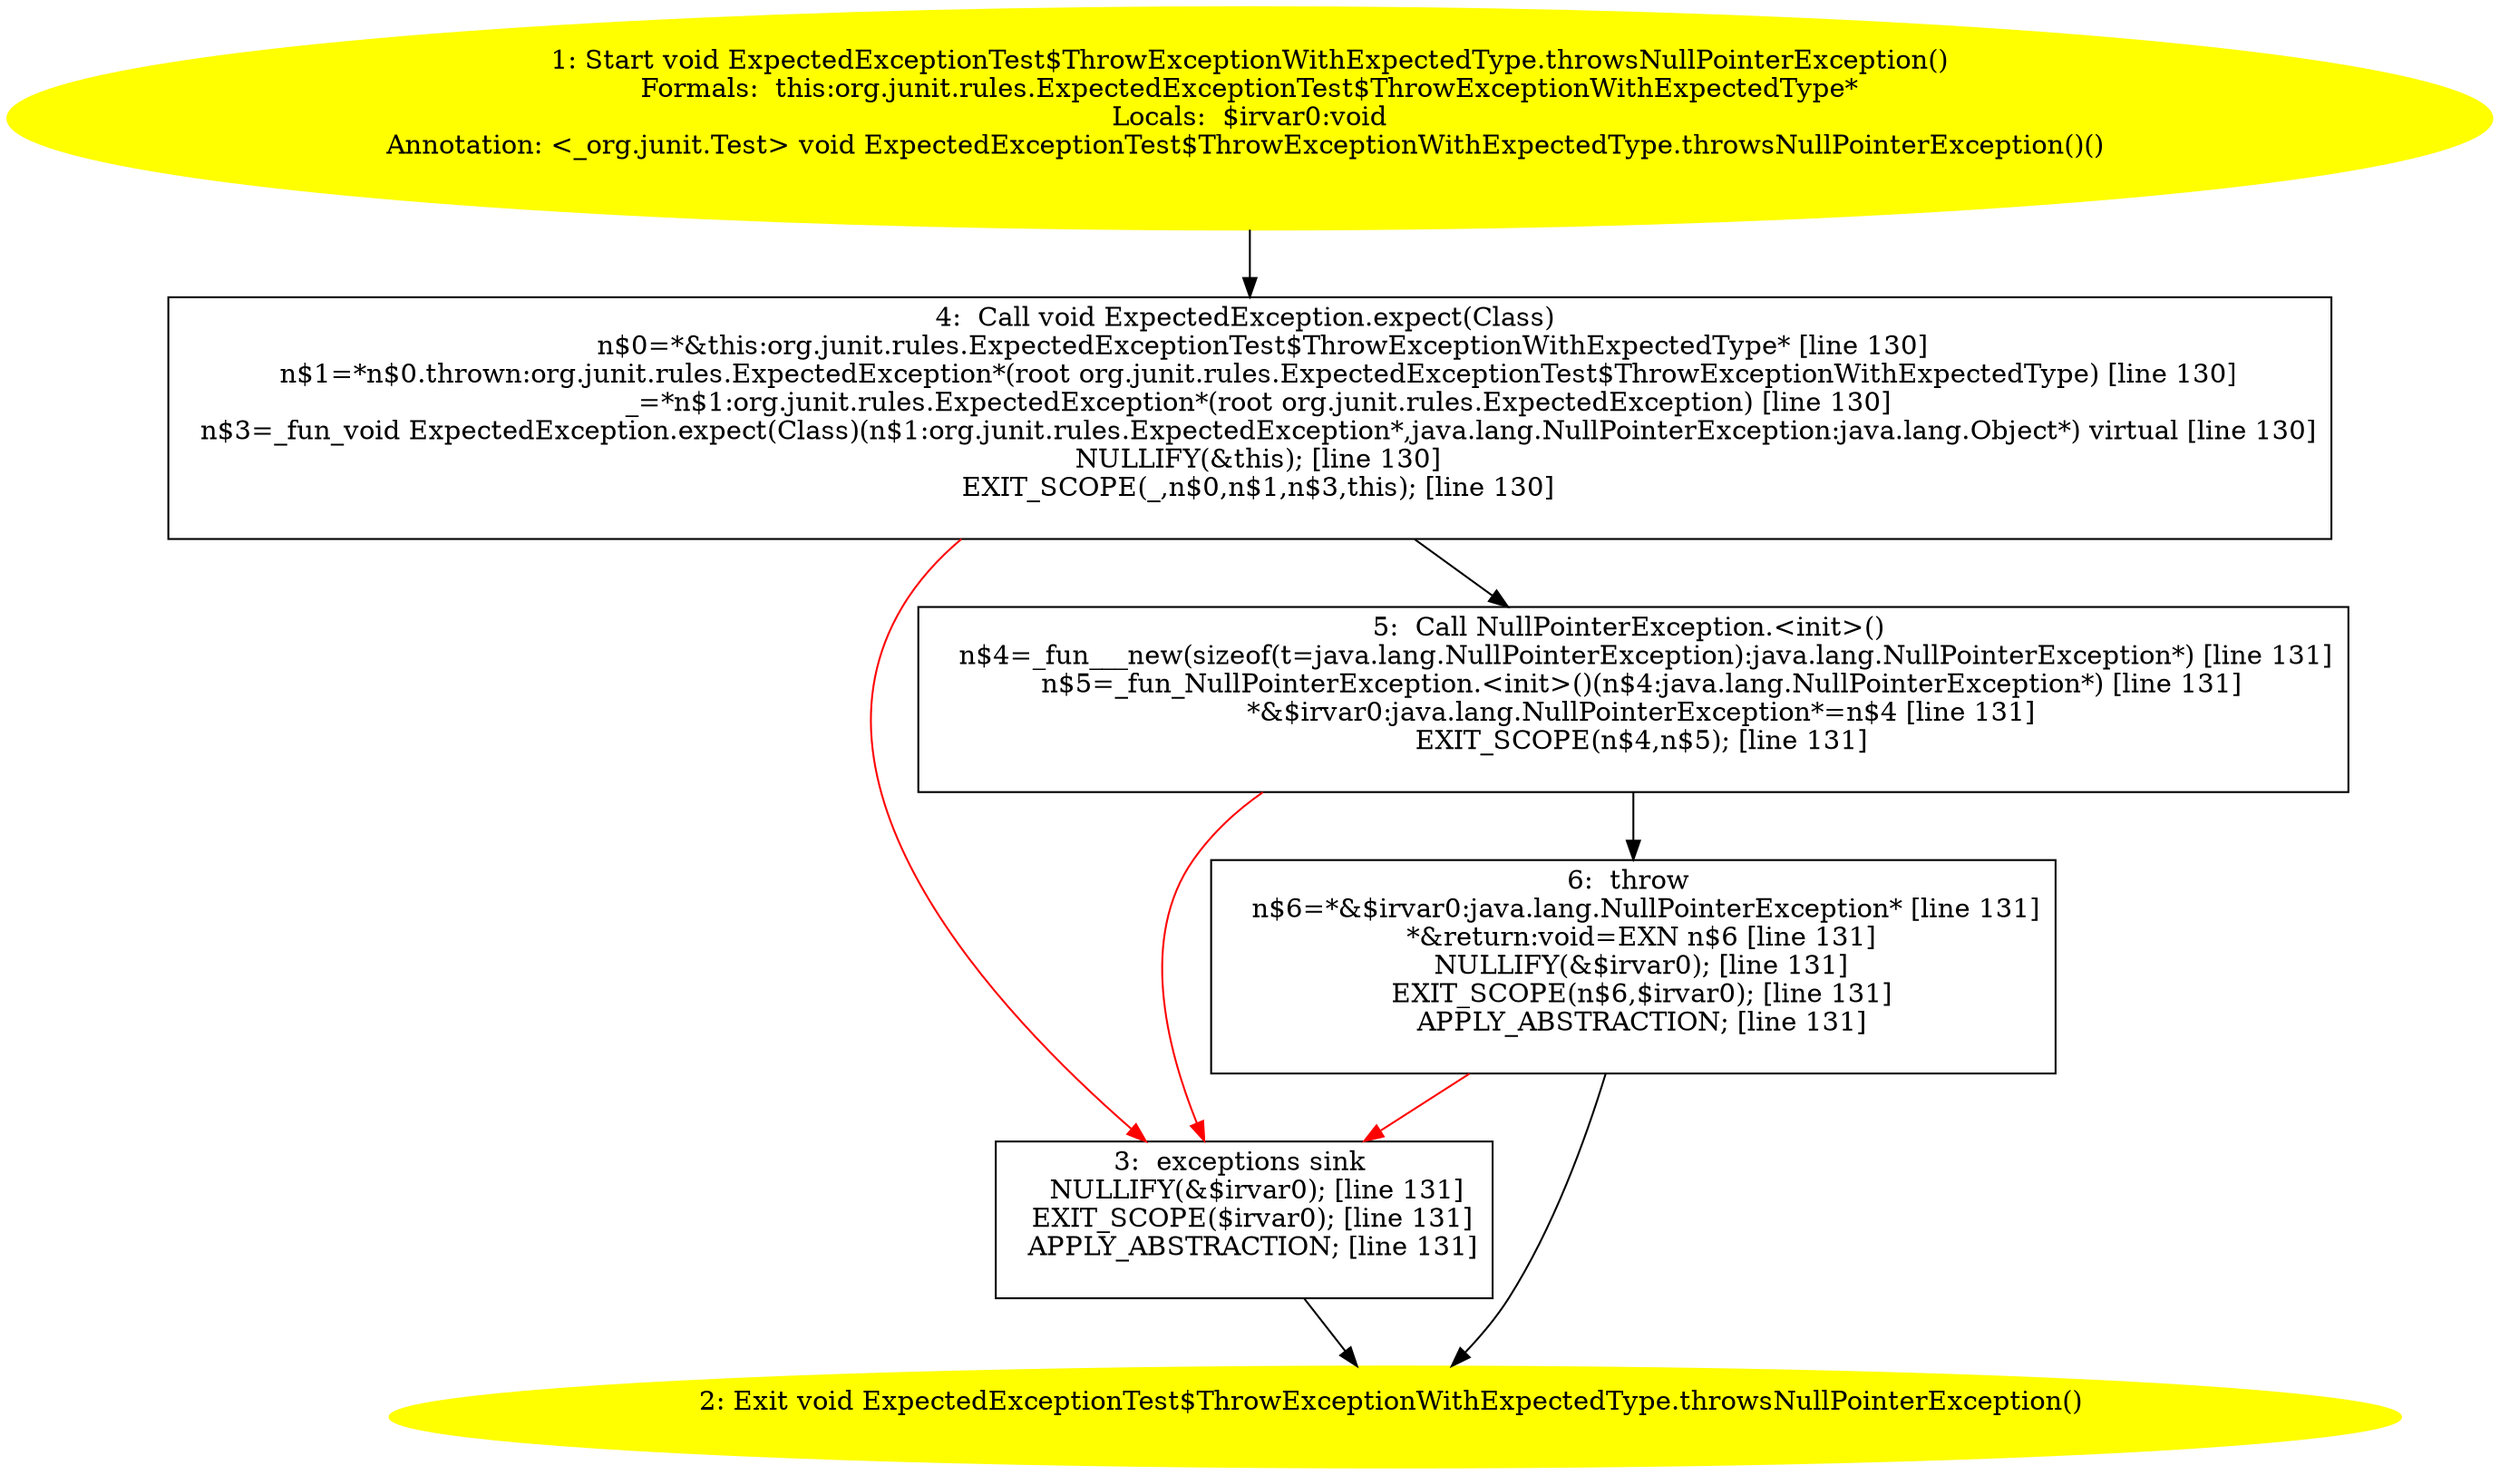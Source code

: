 /* @generated */
digraph cfg {
"org.junit.rules.ExpectedExceptionTest$ThrowExceptionWithExpectedType.throwsNullPointerException():vo.00c44fa22444982926d07b801f99c53f_1" [label="1: Start void ExpectedExceptionTest$ThrowExceptionWithExpectedType.throwsNullPointerException()\nFormals:  this:org.junit.rules.ExpectedExceptionTest$ThrowExceptionWithExpectedType*\nLocals:  $irvar0:void\nAnnotation: <_org.junit.Test> void ExpectedExceptionTest$ThrowExceptionWithExpectedType.throwsNullPointerException()() \n  " color=yellow style=filled]
	

	 "org.junit.rules.ExpectedExceptionTest$ThrowExceptionWithExpectedType.throwsNullPointerException():vo.00c44fa22444982926d07b801f99c53f_1" -> "org.junit.rules.ExpectedExceptionTest$ThrowExceptionWithExpectedType.throwsNullPointerException():vo.00c44fa22444982926d07b801f99c53f_4" ;
"org.junit.rules.ExpectedExceptionTest$ThrowExceptionWithExpectedType.throwsNullPointerException():vo.00c44fa22444982926d07b801f99c53f_2" [label="2: Exit void ExpectedExceptionTest$ThrowExceptionWithExpectedType.throwsNullPointerException() \n  " color=yellow style=filled]
	

"org.junit.rules.ExpectedExceptionTest$ThrowExceptionWithExpectedType.throwsNullPointerException():vo.00c44fa22444982926d07b801f99c53f_3" [label="3:  exceptions sink \n   NULLIFY(&$irvar0); [line 131]\n  EXIT_SCOPE($irvar0); [line 131]\n  APPLY_ABSTRACTION; [line 131]\n " shape="box"]
	

	 "org.junit.rules.ExpectedExceptionTest$ThrowExceptionWithExpectedType.throwsNullPointerException():vo.00c44fa22444982926d07b801f99c53f_3" -> "org.junit.rules.ExpectedExceptionTest$ThrowExceptionWithExpectedType.throwsNullPointerException():vo.00c44fa22444982926d07b801f99c53f_2" ;
"org.junit.rules.ExpectedExceptionTest$ThrowExceptionWithExpectedType.throwsNullPointerException():vo.00c44fa22444982926d07b801f99c53f_4" [label="4:  Call void ExpectedException.expect(Class) \n   n$0=*&this:org.junit.rules.ExpectedExceptionTest$ThrowExceptionWithExpectedType* [line 130]\n  n$1=*n$0.thrown:org.junit.rules.ExpectedException*(root org.junit.rules.ExpectedExceptionTest$ThrowExceptionWithExpectedType) [line 130]\n  _=*n$1:org.junit.rules.ExpectedException*(root org.junit.rules.ExpectedException) [line 130]\n  n$3=_fun_void ExpectedException.expect(Class)(n$1:org.junit.rules.ExpectedException*,java.lang.NullPointerException:java.lang.Object*) virtual [line 130]\n  NULLIFY(&this); [line 130]\n  EXIT_SCOPE(_,n$0,n$1,n$3,this); [line 130]\n " shape="box"]
	

	 "org.junit.rules.ExpectedExceptionTest$ThrowExceptionWithExpectedType.throwsNullPointerException():vo.00c44fa22444982926d07b801f99c53f_4" -> "org.junit.rules.ExpectedExceptionTest$ThrowExceptionWithExpectedType.throwsNullPointerException():vo.00c44fa22444982926d07b801f99c53f_5" ;
	 "org.junit.rules.ExpectedExceptionTest$ThrowExceptionWithExpectedType.throwsNullPointerException():vo.00c44fa22444982926d07b801f99c53f_4" -> "org.junit.rules.ExpectedExceptionTest$ThrowExceptionWithExpectedType.throwsNullPointerException():vo.00c44fa22444982926d07b801f99c53f_3" [color="red" ];
"org.junit.rules.ExpectedExceptionTest$ThrowExceptionWithExpectedType.throwsNullPointerException():vo.00c44fa22444982926d07b801f99c53f_5" [label="5:  Call NullPointerException.<init>() \n   n$4=_fun___new(sizeof(t=java.lang.NullPointerException):java.lang.NullPointerException*) [line 131]\n  n$5=_fun_NullPointerException.<init>()(n$4:java.lang.NullPointerException*) [line 131]\n  *&$irvar0:java.lang.NullPointerException*=n$4 [line 131]\n  EXIT_SCOPE(n$4,n$5); [line 131]\n " shape="box"]
	

	 "org.junit.rules.ExpectedExceptionTest$ThrowExceptionWithExpectedType.throwsNullPointerException():vo.00c44fa22444982926d07b801f99c53f_5" -> "org.junit.rules.ExpectedExceptionTest$ThrowExceptionWithExpectedType.throwsNullPointerException():vo.00c44fa22444982926d07b801f99c53f_6" ;
	 "org.junit.rules.ExpectedExceptionTest$ThrowExceptionWithExpectedType.throwsNullPointerException():vo.00c44fa22444982926d07b801f99c53f_5" -> "org.junit.rules.ExpectedExceptionTest$ThrowExceptionWithExpectedType.throwsNullPointerException():vo.00c44fa22444982926d07b801f99c53f_3" [color="red" ];
"org.junit.rules.ExpectedExceptionTest$ThrowExceptionWithExpectedType.throwsNullPointerException():vo.00c44fa22444982926d07b801f99c53f_6" [label="6:  throw \n   n$6=*&$irvar0:java.lang.NullPointerException* [line 131]\n  *&return:void=EXN n$6 [line 131]\n  NULLIFY(&$irvar0); [line 131]\n  EXIT_SCOPE(n$6,$irvar0); [line 131]\n  APPLY_ABSTRACTION; [line 131]\n " shape="box"]
	

	 "org.junit.rules.ExpectedExceptionTest$ThrowExceptionWithExpectedType.throwsNullPointerException():vo.00c44fa22444982926d07b801f99c53f_6" -> "org.junit.rules.ExpectedExceptionTest$ThrowExceptionWithExpectedType.throwsNullPointerException():vo.00c44fa22444982926d07b801f99c53f_2" ;
	 "org.junit.rules.ExpectedExceptionTest$ThrowExceptionWithExpectedType.throwsNullPointerException():vo.00c44fa22444982926d07b801f99c53f_6" -> "org.junit.rules.ExpectedExceptionTest$ThrowExceptionWithExpectedType.throwsNullPointerException():vo.00c44fa22444982926d07b801f99c53f_3" [color="red" ];
}
